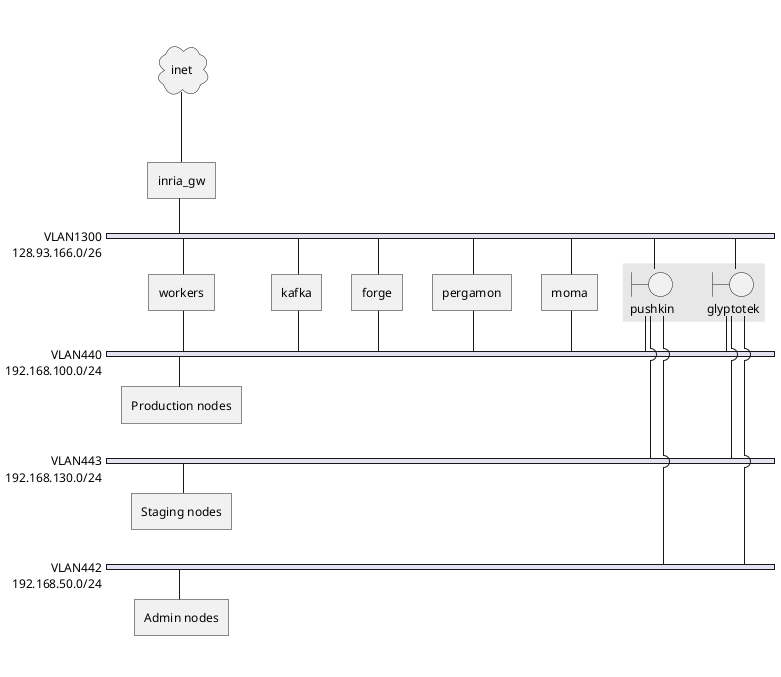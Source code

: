 @startuml

nwdiag {
    inet [ shape = cloud ];
    inet -- inria_gw;

    network VLAN1300 {
        address = "128.93.166.0/26"
        workers;
        kafka;
        inria_gw;
        forge;
        pergamon;
        moma;

        group {
            pushkin [shape = boundary];
            glyptotek [shape = boundary];
        }

    }
    network VLAN440 {
        address = "192.168.100.0/24"
        workers;
        pushkin;
        glyptotek;
        forge;
        kafka;
        pergamon;
        moma;
        production_nodes [description = "Production nodes"];
    }

    network VLAN443 {
        address = "192.168.130.0/24"
        pushkin;
        glyptotek;
        staging_nodes [description = "Staging nodes"];
    }

    network VLAN442 {
        address = "192.168.50.0/24"
        pushkin;
        glyptotek;
        admin_nodes [description = "Admin nodes"];
    }
}
@enduml

